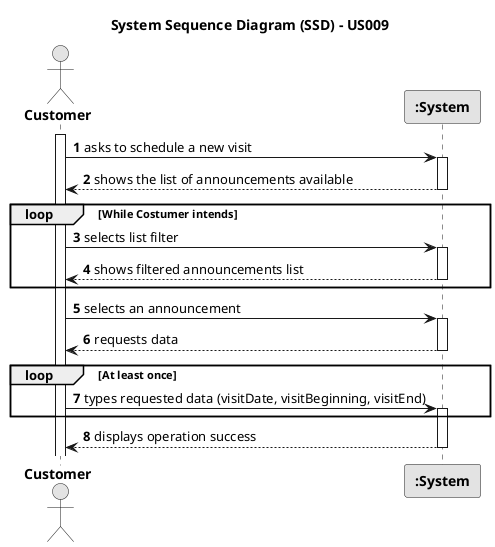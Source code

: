 @startuml
skinparam monochrome true
skinparam packageStyle rectangle
skinparam shadowing false

title System Sequence Diagram (SSD) - US009

autonumber

actor "<b> Customer </b>" as CTM
participant "<b> :System </b>" as System

activate CTM

    CTM -> System : asks to schedule a new visit
        activate System

    System --> CTM : shows the list of announcements available
        deactivate System

    loop While Costumer intends

        CTM -> System : selects list filter
        activate System

            System --> CTM : shows filtered announcements list
        deactivate System
    end loop

    CTM -> System : selects an announcement
        activate System

    System --> CTM : requests data
        deactivate System

    loop At least once

    CTM -> System : types requested data (visitDate, visitBeginning, visitEnd)
        activate System

    end loop

    System --> CTM : displays operation success
        deactivate System

@enduml